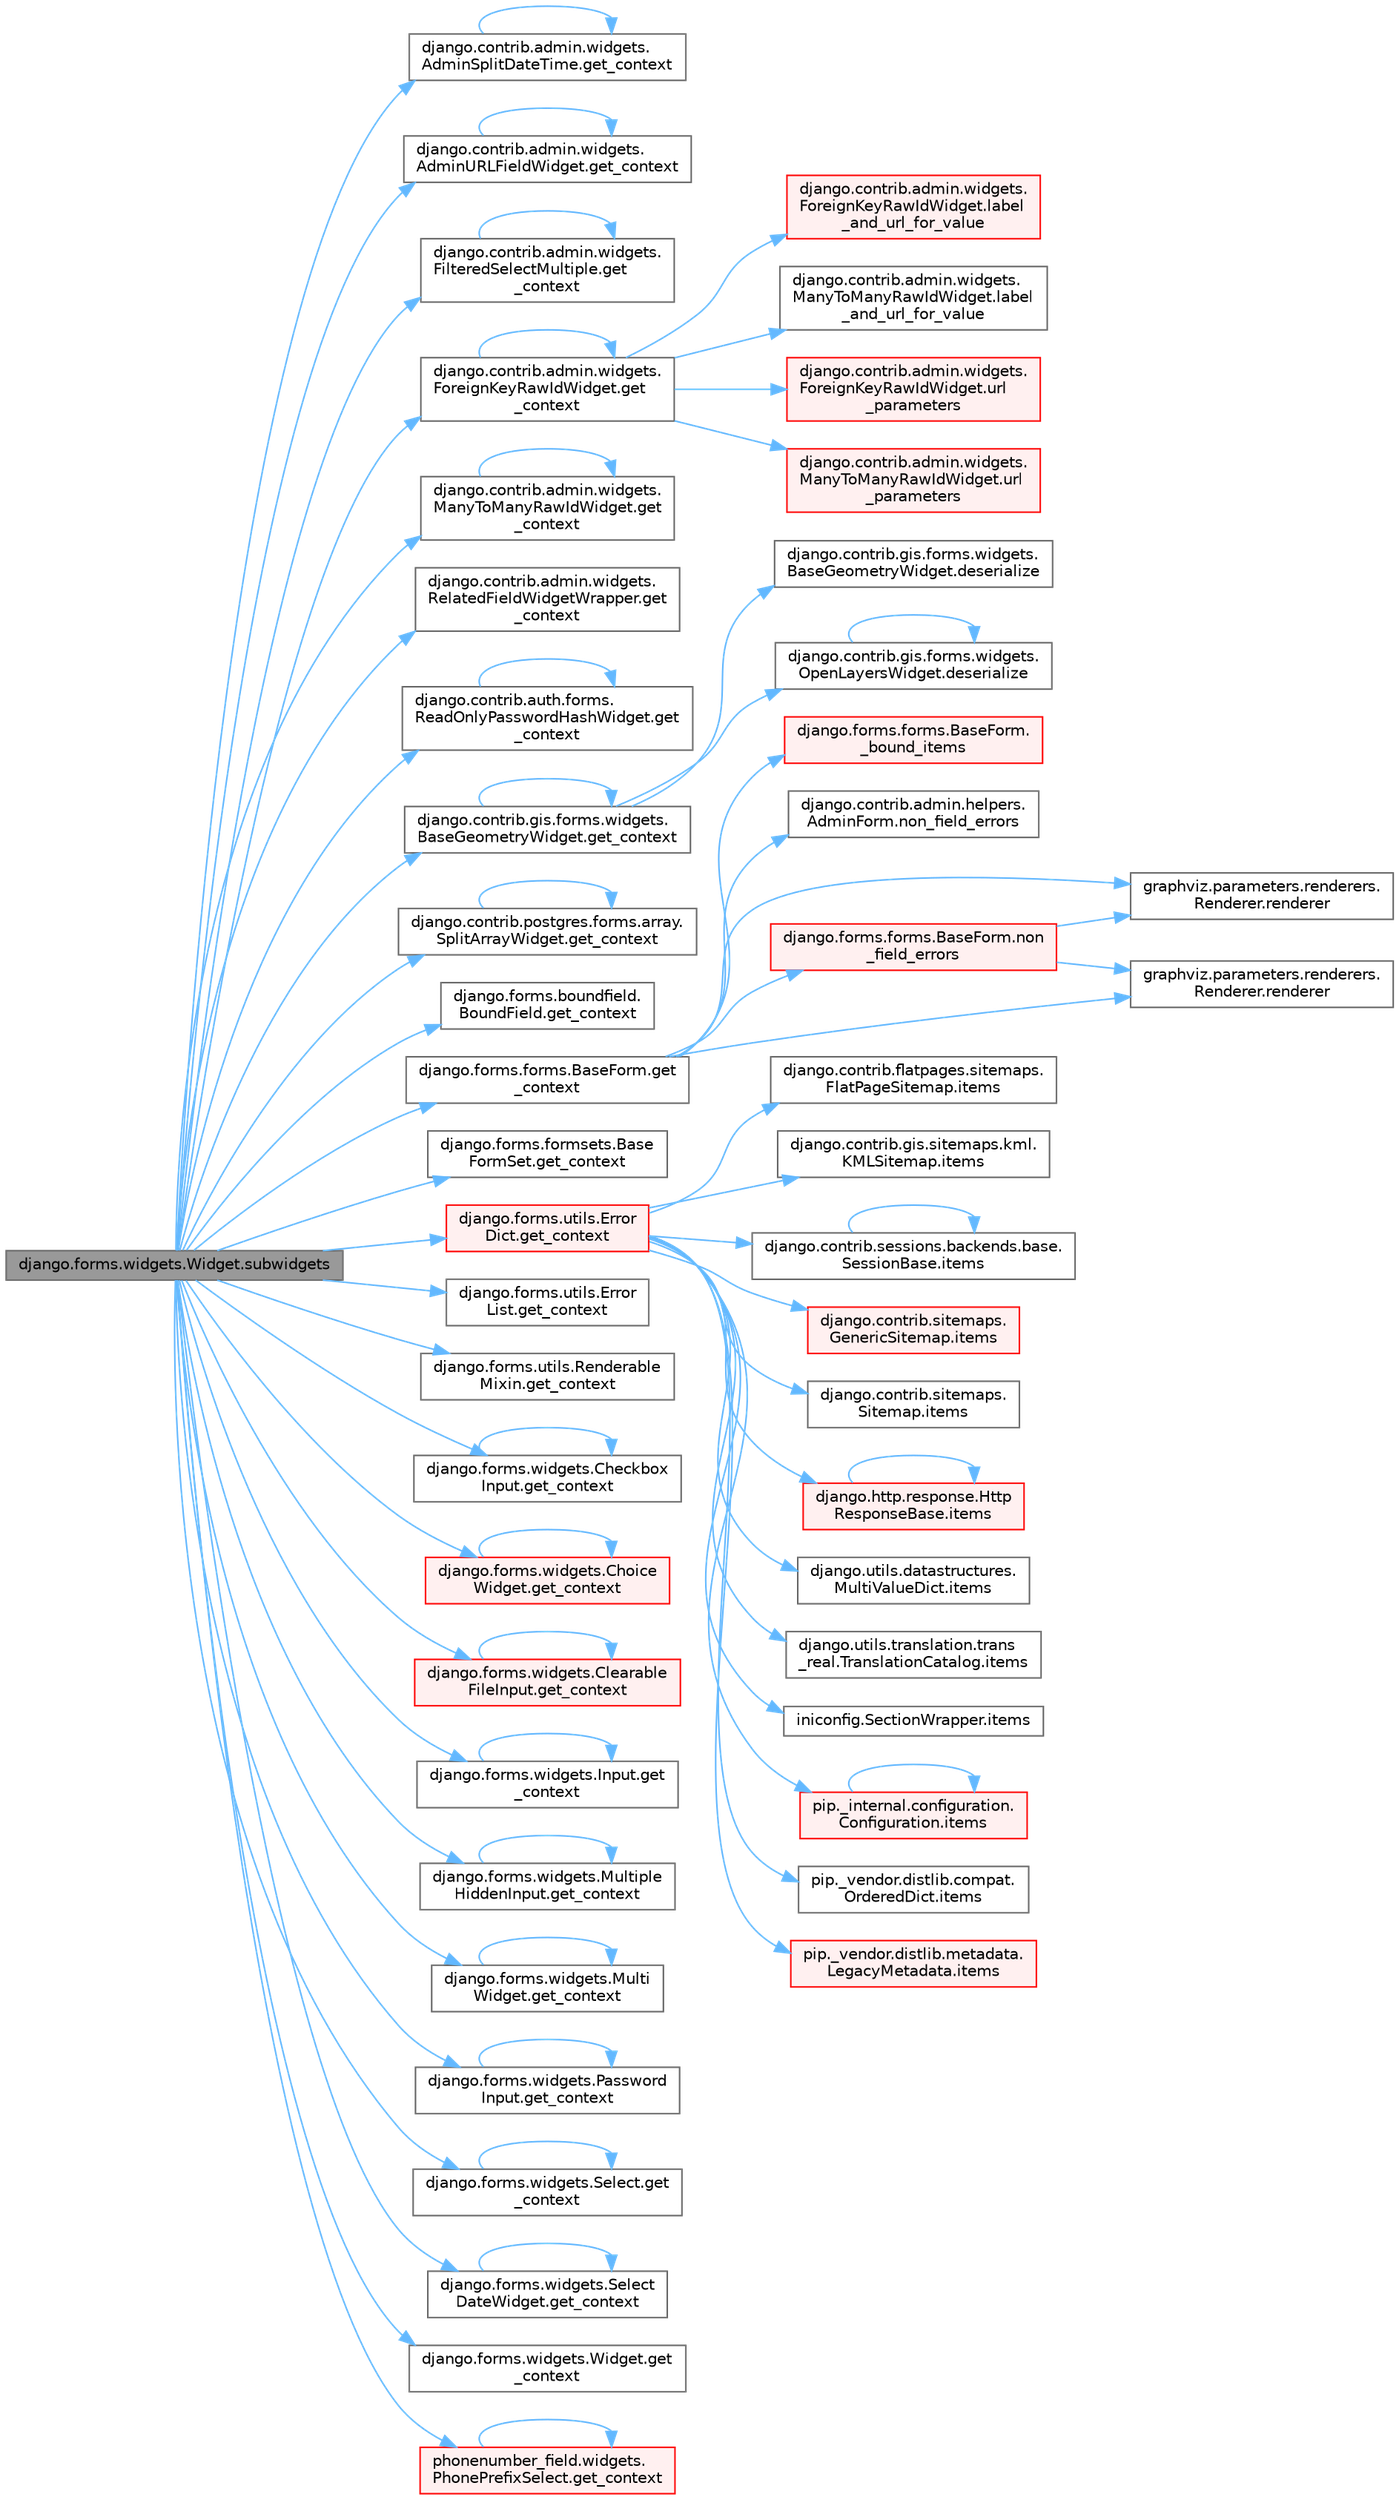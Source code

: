 digraph "django.forms.widgets.Widget.subwidgets"
{
 // LATEX_PDF_SIZE
  bgcolor="transparent";
  edge [fontname=Helvetica,fontsize=10,labelfontname=Helvetica,labelfontsize=10];
  node [fontname=Helvetica,fontsize=10,shape=box,height=0.2,width=0.4];
  rankdir="LR";
  Node1 [id="Node000001",label="django.forms.widgets.Widget.subwidgets",height=0.2,width=0.4,color="gray40", fillcolor="grey60", style="filled", fontcolor="black",tooltip=" "];
  Node1 -> Node2 [id="edge1_Node000001_Node000002",color="steelblue1",style="solid",tooltip=" "];
  Node2 [id="Node000002",label="django.contrib.admin.widgets.\lAdminSplitDateTime.get_context",height=0.2,width=0.4,color="grey40", fillcolor="white", style="filled",URL="$classdjango_1_1contrib_1_1admin_1_1widgets_1_1_admin_split_date_time.html#afe4d765f1ca56fb55581ecdeba4bf060",tooltip=" "];
  Node2 -> Node2 [id="edge2_Node000002_Node000002",color="steelblue1",style="solid",tooltip=" "];
  Node1 -> Node3 [id="edge3_Node000001_Node000003",color="steelblue1",style="solid",tooltip=" "];
  Node3 [id="Node000003",label="django.contrib.admin.widgets.\lAdminURLFieldWidget.get_context",height=0.2,width=0.4,color="grey40", fillcolor="white", style="filled",URL="$classdjango_1_1contrib_1_1admin_1_1widgets_1_1_admin_u_r_l_field_widget.html#a102ebfaf94359a628b165eb2a922515c",tooltip=" "];
  Node3 -> Node3 [id="edge4_Node000003_Node000003",color="steelblue1",style="solid",tooltip=" "];
  Node1 -> Node4 [id="edge5_Node000001_Node000004",color="steelblue1",style="solid",tooltip=" "];
  Node4 [id="Node000004",label="django.contrib.admin.widgets.\lFilteredSelectMultiple.get\l_context",height=0.2,width=0.4,color="grey40", fillcolor="white", style="filled",URL="$classdjango_1_1contrib_1_1admin_1_1widgets_1_1_filtered_select_multiple.html#ae6950831d9d5175eaeef9033c8035324",tooltip=" "];
  Node4 -> Node4 [id="edge6_Node000004_Node000004",color="steelblue1",style="solid",tooltip=" "];
  Node1 -> Node5 [id="edge7_Node000001_Node000005",color="steelblue1",style="solid",tooltip=" "];
  Node5 [id="Node000005",label="django.contrib.admin.widgets.\lForeignKeyRawIdWidget.get\l_context",height=0.2,width=0.4,color="grey40", fillcolor="white", style="filled",URL="$classdjango_1_1contrib_1_1admin_1_1widgets_1_1_foreign_key_raw_id_widget.html#ae111dabe0331403be0619206ec2cd94f",tooltip=" "];
  Node5 -> Node5 [id="edge8_Node000005_Node000005",color="steelblue1",style="solid",tooltip=" "];
  Node5 -> Node6 [id="edge9_Node000005_Node000006",color="steelblue1",style="solid",tooltip=" "];
  Node6 [id="Node000006",label="django.contrib.admin.widgets.\lForeignKeyRawIdWidget.label\l_and_url_for_value",height=0.2,width=0.4,color="red", fillcolor="#FFF0F0", style="filled",URL="$classdjango_1_1contrib_1_1admin_1_1widgets_1_1_foreign_key_raw_id_widget.html#aa58e042ccb55708744dbc7bddb00a7a1",tooltip=" "];
  Node5 -> Node17 [id="edge10_Node000005_Node000017",color="steelblue1",style="solid",tooltip=" "];
  Node17 [id="Node000017",label="django.contrib.admin.widgets.\lManyToManyRawIdWidget.label\l_and_url_for_value",height=0.2,width=0.4,color="grey40", fillcolor="white", style="filled",URL="$classdjango_1_1contrib_1_1admin_1_1widgets_1_1_many_to_many_raw_id_widget.html#a988b2f2ad25642d42f5dc865ee20803c",tooltip=" "];
  Node5 -> Node18 [id="edge11_Node000005_Node000018",color="steelblue1",style="solid",tooltip=" "];
  Node18 [id="Node000018",label="django.contrib.admin.widgets.\lForeignKeyRawIdWidget.url\l_parameters",height=0.2,width=0.4,color="red", fillcolor="#FFF0F0", style="filled",URL="$classdjango_1_1contrib_1_1admin_1_1widgets_1_1_foreign_key_raw_id_widget.html#ab6017147bbce85e4b1e177e6e1659df1",tooltip=" "];
  Node5 -> Node21 [id="edge12_Node000005_Node000021",color="steelblue1",style="solid",tooltip=" "];
  Node21 [id="Node000021",label="django.contrib.admin.widgets.\lManyToManyRawIdWidget.url\l_parameters",height=0.2,width=0.4,color="red", fillcolor="#FFF0F0", style="filled",URL="$classdjango_1_1contrib_1_1admin_1_1widgets_1_1_many_to_many_raw_id_widget.html#a612be773068af630b9be5e922ffcded0",tooltip=" "];
  Node1 -> Node22 [id="edge13_Node000001_Node000022",color="steelblue1",style="solid",tooltip=" "];
  Node22 [id="Node000022",label="django.contrib.admin.widgets.\lManyToManyRawIdWidget.get\l_context",height=0.2,width=0.4,color="grey40", fillcolor="white", style="filled",URL="$classdjango_1_1contrib_1_1admin_1_1widgets_1_1_many_to_many_raw_id_widget.html#a48b4847281a28cb85f5d290eaf6400ba",tooltip=" "];
  Node22 -> Node22 [id="edge14_Node000022_Node000022",color="steelblue1",style="solid",tooltip=" "];
  Node1 -> Node23 [id="edge15_Node000001_Node000023",color="steelblue1",style="solid",tooltip=" "];
  Node23 [id="Node000023",label="django.contrib.admin.widgets.\lRelatedFieldWidgetWrapper.get\l_context",height=0.2,width=0.4,color="grey40", fillcolor="white", style="filled",URL="$classdjango_1_1contrib_1_1admin_1_1widgets_1_1_related_field_widget_wrapper.html#aa39b7d861bc2c0794f4d0c9e90b629bf",tooltip=" "];
  Node1 -> Node24 [id="edge16_Node000001_Node000024",color="steelblue1",style="solid",tooltip=" "];
  Node24 [id="Node000024",label="django.contrib.auth.forms.\lReadOnlyPasswordHashWidget.get\l_context",height=0.2,width=0.4,color="grey40", fillcolor="white", style="filled",URL="$classdjango_1_1contrib_1_1auth_1_1forms_1_1_read_only_password_hash_widget.html#a5252960506a1fd46b97b7717f5ea7bff",tooltip=" "];
  Node24 -> Node24 [id="edge17_Node000024_Node000024",color="steelblue1",style="solid",tooltip=" "];
  Node1 -> Node25 [id="edge18_Node000001_Node000025",color="steelblue1",style="solid",tooltip=" "];
  Node25 [id="Node000025",label="django.contrib.gis.forms.widgets.\lBaseGeometryWidget.get_context",height=0.2,width=0.4,color="grey40", fillcolor="white", style="filled",URL="$classdjango_1_1contrib_1_1gis_1_1forms_1_1widgets_1_1_base_geometry_widget.html#a796182c0794207dbe40734c73c3e0484",tooltip=" "];
  Node25 -> Node26 [id="edge19_Node000025_Node000026",color="steelblue1",style="solid",tooltip=" "];
  Node26 [id="Node000026",label="django.contrib.gis.forms.widgets.\lBaseGeometryWidget.deserialize",height=0.2,width=0.4,color="grey40", fillcolor="white", style="filled",URL="$classdjango_1_1contrib_1_1gis_1_1forms_1_1widgets_1_1_base_geometry_widget.html#aa4203e7ebe9ad3871c08c57d60542181",tooltip=" "];
  Node25 -> Node27 [id="edge20_Node000025_Node000027",color="steelblue1",style="solid",tooltip=" "];
  Node27 [id="Node000027",label="django.contrib.gis.forms.widgets.\lOpenLayersWidget.deserialize",height=0.2,width=0.4,color="grey40", fillcolor="white", style="filled",URL="$classdjango_1_1contrib_1_1gis_1_1forms_1_1widgets_1_1_open_layers_widget.html#af5eea68f5a85170d7adbb8d8fc007f11",tooltip=" "];
  Node27 -> Node27 [id="edge21_Node000027_Node000027",color="steelblue1",style="solid",tooltip=" "];
  Node25 -> Node25 [id="edge22_Node000025_Node000025",color="steelblue1",style="solid",tooltip=" "];
  Node1 -> Node28 [id="edge23_Node000001_Node000028",color="steelblue1",style="solid",tooltip=" "];
  Node28 [id="Node000028",label="django.contrib.postgres.forms.array.\lSplitArrayWidget.get_context",height=0.2,width=0.4,color="grey40", fillcolor="white", style="filled",URL="$classdjango_1_1contrib_1_1postgres_1_1forms_1_1array_1_1_split_array_widget.html#a3e7023d18e163c92bc1b588a56a49152",tooltip=" "];
  Node28 -> Node28 [id="edge24_Node000028_Node000028",color="steelblue1",style="solid",tooltip=" "];
  Node1 -> Node29 [id="edge25_Node000001_Node000029",color="steelblue1",style="solid",tooltip=" "];
  Node29 [id="Node000029",label="django.forms.boundfield.\lBoundField.get_context",height=0.2,width=0.4,color="grey40", fillcolor="white", style="filled",URL="$classdjango_1_1forms_1_1boundfield_1_1_bound_field.html#a5abdc61be7621f40c2d7bbceb8922980",tooltip=" "];
  Node1 -> Node30 [id="edge26_Node000001_Node000030",color="steelblue1",style="solid",tooltip=" "];
  Node30 [id="Node000030",label="django.forms.forms.BaseForm.get\l_context",height=0.2,width=0.4,color="grey40", fillcolor="white", style="filled",URL="$classdjango_1_1forms_1_1forms_1_1_base_form.html#a7aceedfdbb15133ac8342eac420e8dcb",tooltip=" "];
  Node30 -> Node31 [id="edge27_Node000030_Node000031",color="steelblue1",style="solid",tooltip=" "];
  Node31 [id="Node000031",label="django.forms.forms.BaseForm.\l_bound_items",height=0.2,width=0.4,color="red", fillcolor="#FFF0F0", style="filled",URL="$classdjango_1_1forms_1_1forms_1_1_base_form.html#a688934dfe5db00876f776b92ed8d84d8",tooltip=" "];
  Node30 -> Node59 [id="edge28_Node000030_Node000059",color="steelblue1",style="solid",tooltip=" "];
  Node59 [id="Node000059",label="django.contrib.admin.helpers.\lAdminForm.non_field_errors",height=0.2,width=0.4,color="grey40", fillcolor="white", style="filled",URL="$classdjango_1_1contrib_1_1admin_1_1helpers_1_1_admin_form.html#a0e7b5c7aaa137f05ebdaa45afd8f3914",tooltip=" "];
  Node30 -> Node60 [id="edge29_Node000030_Node000060",color="steelblue1",style="solid",tooltip=" "];
  Node60 [id="Node000060",label="django.forms.forms.BaseForm.non\l_field_errors",height=0.2,width=0.4,color="red", fillcolor="#FFF0F0", style="filled",URL="$classdjango_1_1forms_1_1forms_1_1_base_form.html#a713be7c8d25008cf58c90916cb682447",tooltip=" "];
  Node60 -> Node1277 [id="edge30_Node000060_Node001277",color="steelblue1",style="solid",tooltip=" "];
  Node1277 [id="Node001277",label="graphviz.parameters.renderers.\lRenderer.renderer",height=0.2,width=0.4,color="grey40", fillcolor="white", style="filled",URL="$classgraphviz_1_1parameters_1_1renderers_1_1_renderer.html#ab647ac81ea9a587e2231805e7b215e4e",tooltip=" "];
  Node60 -> Node1278 [id="edge31_Node000060_Node001278",color="steelblue1",style="solid",tooltip=" "];
  Node1278 [id="Node001278",label="graphviz.parameters.renderers.\lRenderer.renderer",height=0.2,width=0.4,color="grey40", fillcolor="white", style="filled",URL="$classgraphviz_1_1parameters_1_1renderers_1_1_renderer.html#a315fd281bf35cbff9713265b12b06e09",tooltip=" "];
  Node30 -> Node1277 [id="edge32_Node000030_Node001277",color="steelblue1",style="solid",tooltip=" "];
  Node30 -> Node1278 [id="edge33_Node000030_Node001278",color="steelblue1",style="solid",tooltip=" "];
  Node1 -> Node3339 [id="edge34_Node000001_Node003339",color="steelblue1",style="solid",tooltip=" "];
  Node3339 [id="Node003339",label="django.forms.formsets.Base\lFormSet.get_context",height=0.2,width=0.4,color="grey40", fillcolor="white", style="filled",URL="$classdjango_1_1forms_1_1formsets_1_1_base_form_set.html#a12c5fce293a1d6136ab651b1e43492c2",tooltip=" "];
  Node1 -> Node3340 [id="edge35_Node000001_Node003340",color="steelblue1",style="solid",tooltip=" "];
  Node3340 [id="Node003340",label="django.forms.utils.Error\lDict.get_context",height=0.2,width=0.4,color="red", fillcolor="#FFF0F0", style="filled",URL="$classdjango_1_1forms_1_1utils_1_1_error_dict.html#aac62bf2f41f8416bc07de37d7c9d63d2",tooltip=" "];
  Node3340 -> Node2667 [id="edge36_Node003340_Node002667",color="steelblue1",style="solid",tooltip=" "];
  Node2667 [id="Node002667",label="django.contrib.flatpages.sitemaps.\lFlatPageSitemap.items",height=0.2,width=0.4,color="grey40", fillcolor="white", style="filled",URL="$classdjango_1_1contrib_1_1flatpages_1_1sitemaps_1_1_flat_page_sitemap.html#a890b7d4b4f929ef87f6d05480ba15371",tooltip=" "];
  Node3340 -> Node2668 [id="edge37_Node003340_Node002668",color="steelblue1",style="solid",tooltip=" "];
  Node2668 [id="Node002668",label="django.contrib.gis.sitemaps.kml.\lKMLSitemap.items",height=0.2,width=0.4,color="grey40", fillcolor="white", style="filled",URL="$classdjango_1_1contrib_1_1gis_1_1sitemaps_1_1kml_1_1_k_m_l_sitemap.html#a4f5e2cd721534203192a6c8d63fe2554",tooltip=" "];
  Node3340 -> Node2669 [id="edge38_Node003340_Node002669",color="steelblue1",style="solid",tooltip=" "];
  Node2669 [id="Node002669",label="django.contrib.sessions.backends.base.\lSessionBase.items",height=0.2,width=0.4,color="grey40", fillcolor="white", style="filled",URL="$classdjango_1_1contrib_1_1sessions_1_1backends_1_1base_1_1_session_base.html#acf159b32cdfee213dfdf00a0e70dd535",tooltip=" "];
  Node2669 -> Node2669 [id="edge39_Node002669_Node002669",color="steelblue1",style="solid",tooltip=" "];
  Node3340 -> Node2670 [id="edge40_Node003340_Node002670",color="steelblue1",style="solid",tooltip=" "];
  Node2670 [id="Node002670",label="django.contrib.sitemaps.\lGenericSitemap.items",height=0.2,width=0.4,color="red", fillcolor="#FFF0F0", style="filled",URL="$classdjango_1_1contrib_1_1sitemaps_1_1_generic_sitemap.html#aa9a783f805f1e9a27a75a4eee86e1837",tooltip=" "];
  Node3340 -> Node2671 [id="edge41_Node003340_Node002671",color="steelblue1",style="solid",tooltip=" "];
  Node2671 [id="Node002671",label="django.contrib.sitemaps.\lSitemap.items",height=0.2,width=0.4,color="grey40", fillcolor="white", style="filled",URL="$classdjango_1_1contrib_1_1sitemaps_1_1_sitemap.html#add1d5d44e1dc9ae7255026663813e50d",tooltip=" "];
  Node3340 -> Node2672 [id="edge42_Node003340_Node002672",color="steelblue1",style="solid",tooltip=" "];
  Node2672 [id="Node002672",label="django.http.response.Http\lResponseBase.items",height=0.2,width=0.4,color="red", fillcolor="#FFF0F0", style="filled",URL="$classdjango_1_1http_1_1response_1_1_http_response_base.html#a95bb80f66df3dbc32cfa6fc2b1cccb1e",tooltip=" "];
  Node2672 -> Node2672 [id="edge43_Node002672_Node002672",color="steelblue1",style="solid",tooltip=" "];
  Node3340 -> Node2673 [id="edge44_Node003340_Node002673",color="steelblue1",style="solid",tooltip=" "];
  Node2673 [id="Node002673",label="django.utils.datastructures.\lMultiValueDict.items",height=0.2,width=0.4,color="grey40", fillcolor="white", style="filled",URL="$classdjango_1_1utils_1_1datastructures_1_1_multi_value_dict.html#a542cdaf97ce424d16cb5b66679ef978b",tooltip=" "];
  Node3340 -> Node2674 [id="edge45_Node003340_Node002674",color="steelblue1",style="solid",tooltip=" "];
  Node2674 [id="Node002674",label="django.utils.translation.trans\l_real.TranslationCatalog.items",height=0.2,width=0.4,color="grey40", fillcolor="white", style="filled",URL="$classdjango_1_1utils_1_1translation_1_1trans__real_1_1_translation_catalog.html#aeada2e944125b43e093532d0e6d09d97",tooltip=" "];
  Node3340 -> Node2675 [id="edge46_Node003340_Node002675",color="steelblue1",style="solid",tooltip=" "];
  Node2675 [id="Node002675",label="iniconfig.SectionWrapper.items",height=0.2,width=0.4,color="grey40", fillcolor="white", style="filled",URL="$classiniconfig_1_1_section_wrapper.html#a0c314cad6635801062ee873f5e8b2e88",tooltip=" "];
  Node3340 -> Node2676 [id="edge47_Node003340_Node002676",color="steelblue1",style="solid",tooltip=" "];
  Node2676 [id="Node002676",label="pip._internal.configuration.\lConfiguration.items",height=0.2,width=0.4,color="red", fillcolor="#FFF0F0", style="filled",URL="$classpip_1_1__internal_1_1configuration_1_1_configuration.html#ace540ce945424c524f4c02a44f9d5e6e",tooltip=" "];
  Node2676 -> Node2676 [id="edge48_Node002676_Node002676",color="steelblue1",style="solid",tooltip=" "];
  Node3340 -> Node2678 [id="edge49_Node003340_Node002678",color="steelblue1",style="solid",tooltip=" "];
  Node2678 [id="Node002678",label="pip._vendor.distlib.compat.\lOrderedDict.items",height=0.2,width=0.4,color="grey40", fillcolor="white", style="filled",URL="$classpip_1_1__vendor_1_1distlib_1_1compat_1_1_ordered_dict.html#a85d94b549ae373a65330ca992ea2b7dc",tooltip=" "];
  Node3340 -> Node2679 [id="edge50_Node003340_Node002679",color="steelblue1",style="solid",tooltip=" "];
  Node2679 [id="Node002679",label="pip._vendor.distlib.metadata.\lLegacyMetadata.items",height=0.2,width=0.4,color="red", fillcolor="#FFF0F0", style="filled",URL="$classpip_1_1__vendor_1_1distlib_1_1metadata_1_1_legacy_metadata.html#a6030de0ed3711666a377c01d930e678d",tooltip=" "];
  Node1 -> Node3341 [id="edge51_Node000001_Node003341",color="steelblue1",style="solid",tooltip=" "];
  Node3341 [id="Node003341",label="django.forms.utils.Error\lList.get_context",height=0.2,width=0.4,color="grey40", fillcolor="white", style="filled",URL="$classdjango_1_1forms_1_1utils_1_1_error_list.html#a5b3cd499a11588287ce4b4d5796eee70",tooltip=" "];
  Node1 -> Node3342 [id="edge52_Node000001_Node003342",color="steelblue1",style="solid",tooltip=" "];
  Node3342 [id="Node003342",label="django.forms.utils.Renderable\lMixin.get_context",height=0.2,width=0.4,color="grey40", fillcolor="white", style="filled",URL="$classdjango_1_1forms_1_1utils_1_1_renderable_mixin.html#a61987d5dfba84f823a789c05533ebab2",tooltip=" "];
  Node1 -> Node3343 [id="edge53_Node000001_Node003343",color="steelblue1",style="solid",tooltip=" "];
  Node3343 [id="Node003343",label="django.forms.widgets.Checkbox\lInput.get_context",height=0.2,width=0.4,color="grey40", fillcolor="white", style="filled",URL="$classdjango_1_1forms_1_1widgets_1_1_checkbox_input.html#aebf0d0986f1792bfc140c2dc116c13db",tooltip=" "];
  Node3343 -> Node3343 [id="edge54_Node003343_Node003343",color="steelblue1",style="solid",tooltip=" "];
  Node1 -> Node3344 [id="edge55_Node000001_Node003344",color="steelblue1",style="solid",tooltip=" "];
  Node3344 [id="Node003344",label="django.forms.widgets.Choice\lWidget.get_context",height=0.2,width=0.4,color="red", fillcolor="#FFF0F0", style="filled",URL="$classdjango_1_1forms_1_1widgets_1_1_choice_widget.html#a31e20981027ba50f51362ea6f9083ae1",tooltip=" "];
  Node3344 -> Node3344 [id="edge56_Node003344_Node003344",color="steelblue1",style="solid",tooltip=" "];
  Node1 -> Node3347 [id="edge57_Node000001_Node003347",color="steelblue1",style="solid",tooltip=" "];
  Node3347 [id="Node003347",label="django.forms.widgets.Clearable\lFileInput.get_context",height=0.2,width=0.4,color="red", fillcolor="#FFF0F0", style="filled",URL="$classdjango_1_1forms_1_1widgets_1_1_clearable_file_input.html#a35b7aa7493415c345ab781a4de2fa87d",tooltip=" "];
  Node3347 -> Node3347 [id="edge58_Node003347_Node003347",color="steelblue1",style="solid",tooltip=" "];
  Node1 -> Node3350 [id="edge59_Node000001_Node003350",color="steelblue1",style="solid",tooltip=" "];
  Node3350 [id="Node003350",label="django.forms.widgets.Input.get\l_context",height=0.2,width=0.4,color="grey40", fillcolor="white", style="filled",URL="$classdjango_1_1forms_1_1widgets_1_1_input.html#a7ea94cbca8fee4030e53b4ac11a88871",tooltip=" "];
  Node3350 -> Node3350 [id="edge60_Node003350_Node003350",color="steelblue1",style="solid",tooltip=" "];
  Node1 -> Node3351 [id="edge61_Node000001_Node003351",color="steelblue1",style="solid",tooltip=" "];
  Node3351 [id="Node003351",label="django.forms.widgets.Multiple\lHiddenInput.get_context",height=0.2,width=0.4,color="grey40", fillcolor="white", style="filled",URL="$classdjango_1_1forms_1_1widgets_1_1_multiple_hidden_input.html#a3e7070dfb883832289f7c6c33ccf9490",tooltip=" "];
  Node3351 -> Node3351 [id="edge62_Node003351_Node003351",color="steelblue1",style="solid",tooltip=" "];
  Node1 -> Node3352 [id="edge63_Node000001_Node003352",color="steelblue1",style="solid",tooltip=" "];
  Node3352 [id="Node003352",label="django.forms.widgets.Multi\lWidget.get_context",height=0.2,width=0.4,color="grey40", fillcolor="white", style="filled",URL="$classdjango_1_1forms_1_1widgets_1_1_multi_widget.html#a62db27601ed22e343b5f0654e7147614",tooltip=" "];
  Node3352 -> Node3352 [id="edge64_Node003352_Node003352",color="steelblue1",style="solid",tooltip=" "];
  Node1 -> Node3353 [id="edge65_Node000001_Node003353",color="steelblue1",style="solid",tooltip=" "];
  Node3353 [id="Node003353",label="django.forms.widgets.Password\lInput.get_context",height=0.2,width=0.4,color="grey40", fillcolor="white", style="filled",URL="$classdjango_1_1forms_1_1widgets_1_1_password_input.html#ae6ac954dd212534b84a81f70df578d87",tooltip=" "];
  Node3353 -> Node3353 [id="edge66_Node003353_Node003353",color="steelblue1",style="solid",tooltip=" "];
  Node1 -> Node3354 [id="edge67_Node000001_Node003354",color="steelblue1",style="solid",tooltip=" "];
  Node3354 [id="Node003354",label="django.forms.widgets.Select.get\l_context",height=0.2,width=0.4,color="grey40", fillcolor="white", style="filled",URL="$classdjango_1_1forms_1_1widgets_1_1_select.html#af9cbe84d7ce06653862a9ee689166a5a",tooltip=" "];
  Node3354 -> Node3354 [id="edge68_Node003354_Node003354",color="steelblue1",style="solid",tooltip=" "];
  Node1 -> Node3355 [id="edge69_Node000001_Node003355",color="steelblue1",style="solid",tooltip=" "];
  Node3355 [id="Node003355",label="django.forms.widgets.Select\lDateWidget.get_context",height=0.2,width=0.4,color="grey40", fillcolor="white", style="filled",URL="$classdjango_1_1forms_1_1widgets_1_1_select_date_widget.html#a91f8ef1fb81432ecc3229ca8d7732e74",tooltip=" "];
  Node3355 -> Node3355 [id="edge70_Node003355_Node003355",color="steelblue1",style="solid",tooltip=" "];
  Node1 -> Node3356 [id="edge71_Node000001_Node003356",color="steelblue1",style="solid",tooltip=" "];
  Node3356 [id="Node003356",label="django.forms.widgets.Widget.get\l_context",height=0.2,width=0.4,color="grey40", fillcolor="white", style="filled",URL="$classdjango_1_1forms_1_1widgets_1_1_widget.html#a06c5b3429470dc20cedf666c7c18d9f1",tooltip=" "];
  Node1 -> Node3357 [id="edge72_Node000001_Node003357",color="steelblue1",style="solid",tooltip=" "];
  Node3357 [id="Node003357",label="phonenumber_field.widgets.\lPhonePrefixSelect.get_context",height=0.2,width=0.4,color="red", fillcolor="#FFF0F0", style="filled",URL="$classphonenumber__field_1_1widgets_1_1_phone_prefix_select.html#a10911ae4241916469c7fd7e486961b0a",tooltip=" "];
  Node3357 -> Node3357 [id="edge73_Node003357_Node003357",color="steelblue1",style="solid",tooltip=" "];
}
